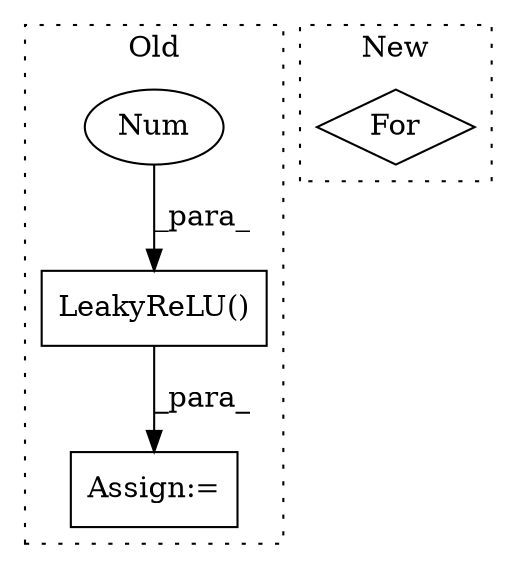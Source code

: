 digraph G {
subgraph cluster0 {
1 [label="LeakyReLU()" a="75" s="297,313" l="13,1" shape="box"];
3 [label="Assign:=" a="68" s="169" l="3" shape="box"];
4 [label="Num" a="76" s="310" l="3" shape="ellipse"];
label = "Old";
style="dotted";
}
subgraph cluster1 {
2 [label="For" a="107" s="161,208" l="4,14" shape="diamond"];
label = "New";
style="dotted";
}
1 -> 3 [label="_para_"];
4 -> 1 [label="_para_"];
}